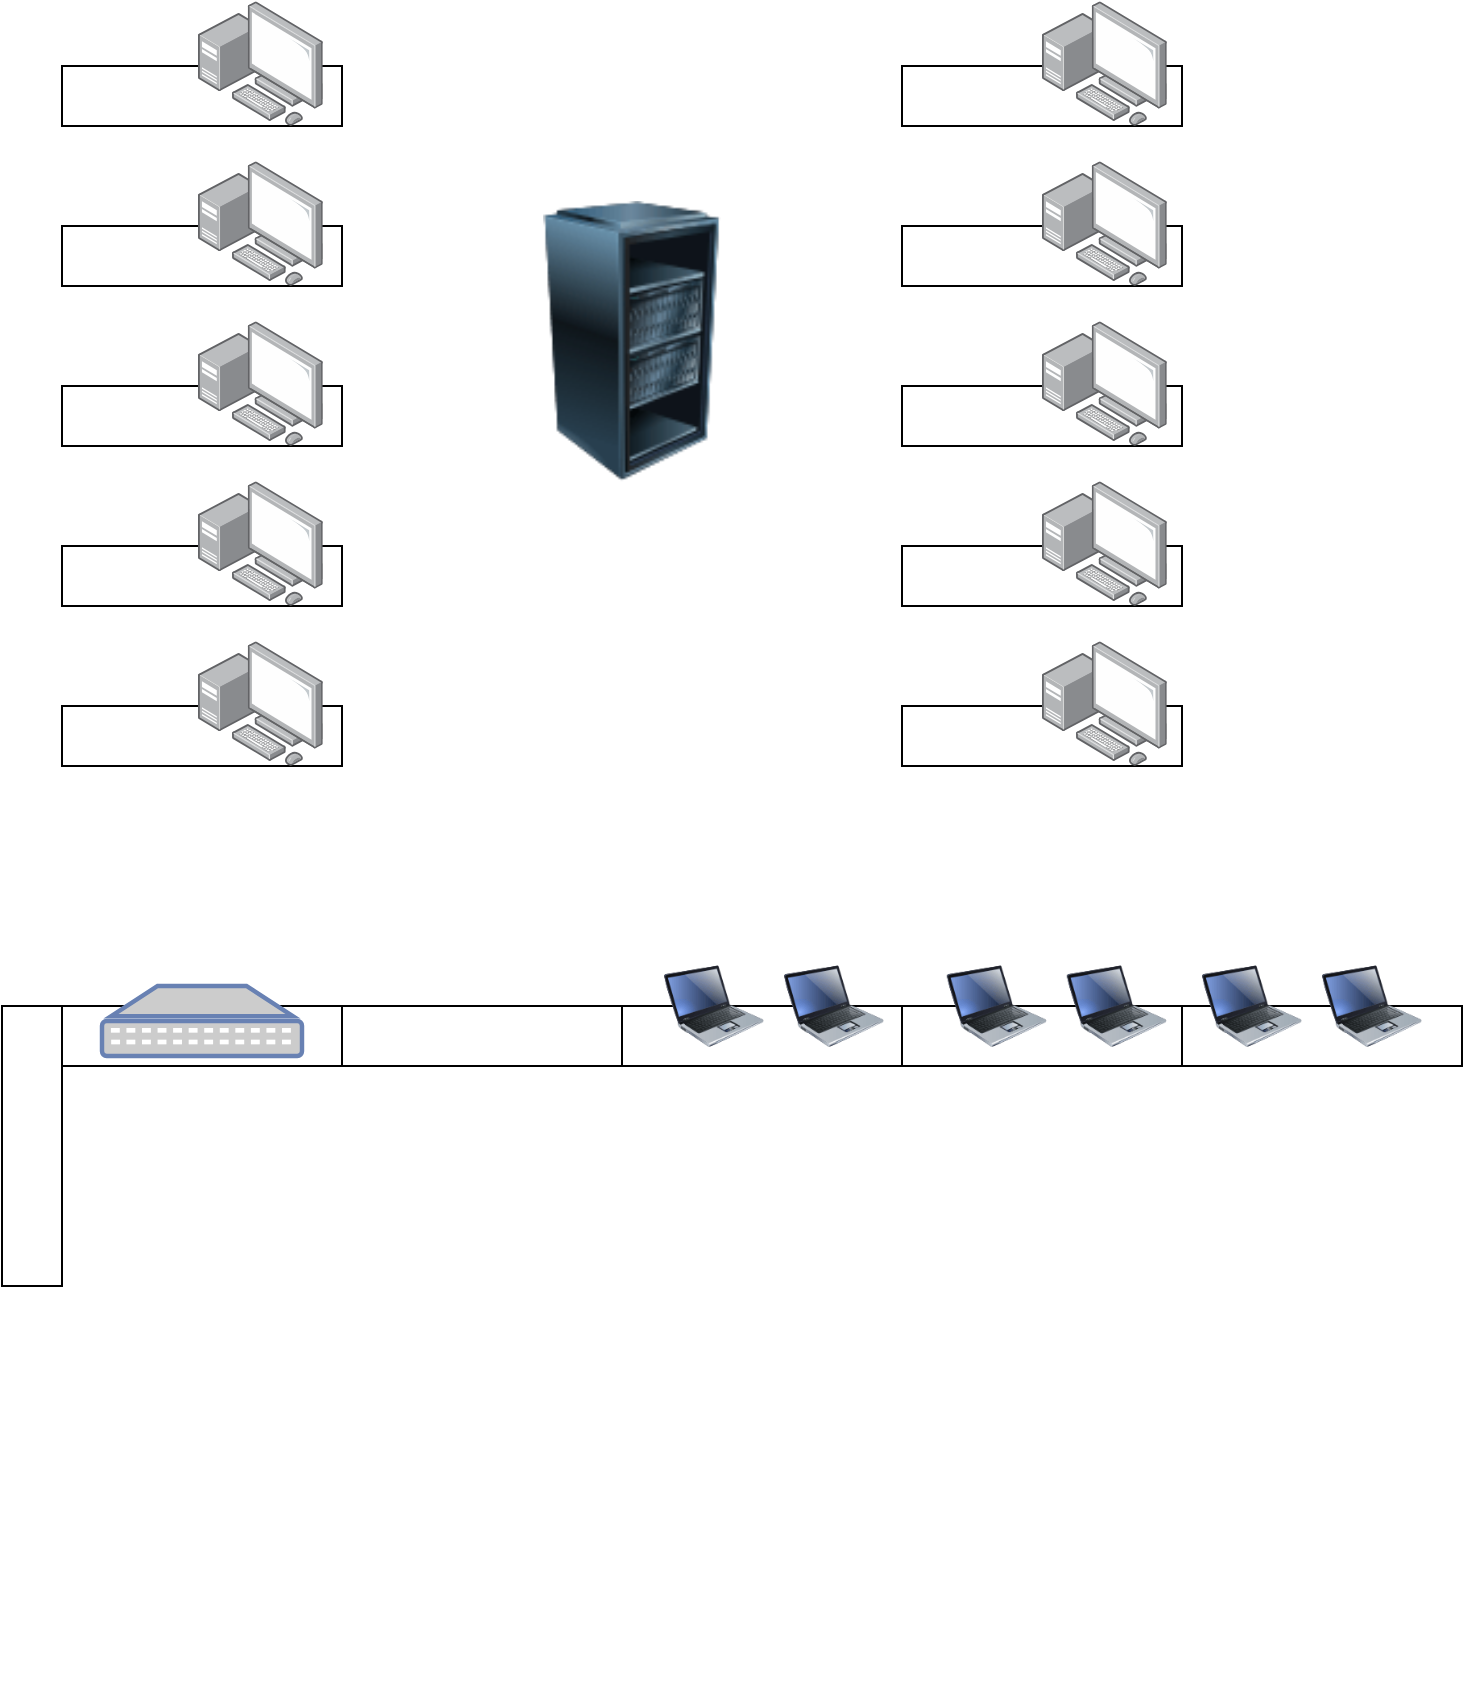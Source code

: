 <mxfile version="16.1.2" type="github">
  <diagram id="5zCuhfwVEnSTou-53F21" name="Page-1">
    <mxGraphModel dx="1977" dy="2632" grid="1" gridSize="10" guides="1" tooltips="1" connect="1" arrows="1" fold="1" page="1" pageScale="1" pageWidth="850" pageHeight="1100" math="0" shadow="0">
      <root>
        <mxCell id="0" />
        <mxCell id="1" parent="0" />
        <mxCell id="A4m7OmumFzDa8KD8eZDD-2" value="" style="rounded=0;whiteSpace=wrap;html=1;" vertex="1" parent="1">
          <mxGeometry x="560" y="810" width="140" height="30" as="geometry" />
        </mxCell>
        <mxCell id="A4m7OmumFzDa8KD8eZDD-3" value="" style="rounded=0;whiteSpace=wrap;html=1;" vertex="1" parent="1">
          <mxGeometry x="560" y="730" width="140" height="30" as="geometry" />
        </mxCell>
        <mxCell id="A4m7OmumFzDa8KD8eZDD-4" value="" style="rounded=0;whiteSpace=wrap;html=1;" vertex="1" parent="1">
          <mxGeometry x="560" y="650" width="140" height="30" as="geometry" />
        </mxCell>
        <mxCell id="A4m7OmumFzDa8KD8eZDD-5" value="" style="rounded=0;whiteSpace=wrap;html=1;" vertex="1" parent="1">
          <mxGeometry x="560" y="570" width="140" height="30" as="geometry" />
        </mxCell>
        <mxCell id="A4m7OmumFzDa8KD8eZDD-6" value="" style="rounded=0;whiteSpace=wrap;html=1;" vertex="1" parent="1">
          <mxGeometry x="560" y="490" width="140" height="30" as="geometry" />
        </mxCell>
        <mxCell id="A4m7OmumFzDa8KD8eZDD-7" value="" style="rounded=0;whiteSpace=wrap;html=1;" vertex="1" parent="1">
          <mxGeometry x="980" y="490" width="140" height="30" as="geometry" />
        </mxCell>
        <mxCell id="A4m7OmumFzDa8KD8eZDD-8" value="" style="rounded=0;whiteSpace=wrap;html=1;" vertex="1" parent="1">
          <mxGeometry x="980" y="570" width="140" height="30" as="geometry" />
        </mxCell>
        <mxCell id="A4m7OmumFzDa8KD8eZDD-9" value="" style="rounded=0;whiteSpace=wrap;html=1;" vertex="1" parent="1">
          <mxGeometry x="980" y="650" width="140" height="30" as="geometry" />
        </mxCell>
        <mxCell id="A4m7OmumFzDa8KD8eZDD-10" value="" style="rounded=0;whiteSpace=wrap;html=1;" vertex="1" parent="1">
          <mxGeometry x="980" y="730" width="140" height="30" as="geometry" />
        </mxCell>
        <mxCell id="A4m7OmumFzDa8KD8eZDD-11" value="" style="rounded=0;whiteSpace=wrap;html=1;" vertex="1" parent="1">
          <mxGeometry x="980" y="810" width="140" height="30" as="geometry" />
        </mxCell>
        <mxCell id="A4m7OmumFzDa8KD8eZDD-13" value="" style="rounded=0;whiteSpace=wrap;html=1;" vertex="1" parent="1">
          <mxGeometry x="560" y="960" width="140" height="30" as="geometry" />
        </mxCell>
        <mxCell id="A4m7OmumFzDa8KD8eZDD-14" value="" style="rounded=0;whiteSpace=wrap;html=1;" vertex="1" parent="1">
          <mxGeometry x="700" y="960" width="140" height="30" as="geometry" />
        </mxCell>
        <mxCell id="A4m7OmumFzDa8KD8eZDD-15" value="" style="rounded=0;whiteSpace=wrap;html=1;" vertex="1" parent="1">
          <mxGeometry x="840" y="960" width="140" height="30" as="geometry" />
        </mxCell>
        <mxCell id="A4m7OmumFzDa8KD8eZDD-16" value="" style="rounded=0;whiteSpace=wrap;html=1;" vertex="1" parent="1">
          <mxGeometry x="980" y="960" width="140" height="30" as="geometry" />
        </mxCell>
        <mxCell id="A4m7OmumFzDa8KD8eZDD-17" value="" style="rounded=0;whiteSpace=wrap;html=1;" vertex="1" parent="1">
          <mxGeometry x="1120" y="960" width="140" height="30" as="geometry" />
        </mxCell>
        <mxCell id="A4m7OmumFzDa8KD8eZDD-18" value="" style="rounded=0;whiteSpace=wrap;html=1;" vertex="1" parent="1">
          <mxGeometry x="530" y="960" width="30" height="140" as="geometry" />
        </mxCell>
        <mxCell id="A4m7OmumFzDa8KD8eZDD-20" value="" style="shape=image;html=1;verticalAlign=top;verticalLabelPosition=bottom;labelBackgroundColor=#ffffff;imageAspect=0;aspect=fixed;image=https://cdn4.iconfinder.com/data/icons/48-bubbles/48/24.TV-128.png" vertex="1" parent="1">
          <mxGeometry x="742" y="1060" width="238" height="238" as="geometry" />
        </mxCell>
        <mxCell id="A4m7OmumFzDa8KD8eZDD-21" value="" style="points=[];aspect=fixed;html=1;align=center;shadow=0;dashed=0;image;image=img/lib/allied_telesis/computer_and_terminals/Personal_Computer_with_Server.svg;" vertex="1" parent="1">
          <mxGeometry x="628" y="457.6" width="62.4" height="62.4" as="geometry" />
        </mxCell>
        <mxCell id="A4m7OmumFzDa8KD8eZDD-22" value="" style="points=[];aspect=fixed;html=1;align=center;shadow=0;dashed=0;image;image=img/lib/allied_telesis/computer_and_terminals/Personal_Computer_with_Server.svg;" vertex="1" parent="1">
          <mxGeometry x="628" y="537.6" width="62.4" height="62.4" as="geometry" />
        </mxCell>
        <mxCell id="A4m7OmumFzDa8KD8eZDD-23" value="" style="points=[];aspect=fixed;html=1;align=center;shadow=0;dashed=0;image;image=img/lib/allied_telesis/computer_and_terminals/Personal_Computer_with_Server.svg;" vertex="1" parent="1">
          <mxGeometry x="628" y="617.6" width="62.4" height="62.4" as="geometry" />
        </mxCell>
        <mxCell id="A4m7OmumFzDa8KD8eZDD-24" value="" style="points=[];aspect=fixed;html=1;align=center;shadow=0;dashed=0;image;image=img/lib/allied_telesis/computer_and_terminals/Personal_Computer_with_Server.svg;" vertex="1" parent="1">
          <mxGeometry x="628" y="697.6" width="62.4" height="62.4" as="geometry" />
        </mxCell>
        <mxCell id="A4m7OmumFzDa8KD8eZDD-25" value="" style="points=[];aspect=fixed;html=1;align=center;shadow=0;dashed=0;image;image=img/lib/allied_telesis/computer_and_terminals/Personal_Computer_with_Server.svg;" vertex="1" parent="1">
          <mxGeometry x="628" y="777.6" width="62.4" height="62.4" as="geometry" />
        </mxCell>
        <mxCell id="A4m7OmumFzDa8KD8eZDD-26" value="" style="points=[];aspect=fixed;html=1;align=center;shadow=0;dashed=0;image;image=img/lib/allied_telesis/computer_and_terminals/Personal_Computer_with_Server.svg;" vertex="1" parent="1">
          <mxGeometry x="1050" y="457.6" width="62.4" height="62.4" as="geometry" />
        </mxCell>
        <mxCell id="A4m7OmumFzDa8KD8eZDD-27" value="" style="points=[];aspect=fixed;html=1;align=center;shadow=0;dashed=0;image;image=img/lib/allied_telesis/computer_and_terminals/Personal_Computer_with_Server.svg;" vertex="1" parent="1">
          <mxGeometry x="1050" y="537.6" width="62.4" height="62.4" as="geometry" />
        </mxCell>
        <mxCell id="A4m7OmumFzDa8KD8eZDD-28" value="" style="points=[];aspect=fixed;html=1;align=center;shadow=0;dashed=0;image;image=img/lib/allied_telesis/computer_and_terminals/Personal_Computer_with_Server.svg;" vertex="1" parent="1">
          <mxGeometry x="1050" y="617.6" width="62.4" height="62.4" as="geometry" />
        </mxCell>
        <mxCell id="A4m7OmumFzDa8KD8eZDD-29" value="" style="points=[];aspect=fixed;html=1;align=center;shadow=0;dashed=0;image;image=img/lib/allied_telesis/computer_and_terminals/Personal_Computer_with_Server.svg;" vertex="1" parent="1">
          <mxGeometry x="1050" y="697.6" width="62.4" height="62.4" as="geometry" />
        </mxCell>
        <mxCell id="A4m7OmumFzDa8KD8eZDD-30" value="" style="points=[];aspect=fixed;html=1;align=center;shadow=0;dashed=0;image;image=img/lib/allied_telesis/computer_and_terminals/Personal_Computer_with_Server.svg;" vertex="1" parent="1">
          <mxGeometry x="1050" y="777.6" width="62.4" height="62.4" as="geometry" />
        </mxCell>
        <mxCell id="A4m7OmumFzDa8KD8eZDD-31" value="" style="image;html=1;image=img/lib/clip_art/computers/Server_Rack_Partial_128x128.png" vertex="1" parent="1">
          <mxGeometry x="790" y="557.6" width="110" height="140" as="geometry" />
        </mxCell>
        <mxCell id="A4m7OmumFzDa8KD8eZDD-32" value="" style="image;html=1;image=img/lib/clip_art/computers/Laptop_128x128.png" vertex="1" parent="1">
          <mxGeometry x="1190" y="930" width="50" height="60" as="geometry" />
        </mxCell>
        <mxCell id="A4m7OmumFzDa8KD8eZDD-37" value="" style="image;html=1;image=img/lib/clip_art/computers/Laptop_128x128.png" vertex="1" parent="1">
          <mxGeometry x="1130" y="930" width="50" height="60" as="geometry" />
        </mxCell>
        <mxCell id="A4m7OmumFzDa8KD8eZDD-38" value="" style="image;html=1;image=img/lib/clip_art/computers/Laptop_128x128.png" vertex="1" parent="1">
          <mxGeometry x="1002.4" y="930" width="50" height="60" as="geometry" />
        </mxCell>
        <mxCell id="A4m7OmumFzDa8KD8eZDD-39" value="" style="image;html=1;image=img/lib/clip_art/computers/Laptop_128x128.png" vertex="1" parent="1">
          <mxGeometry x="1062.4" y="930" width="50" height="60" as="geometry" />
        </mxCell>
        <mxCell id="A4m7OmumFzDa8KD8eZDD-40" value="" style="image;html=1;image=img/lib/clip_art/computers/Laptop_128x128.png" vertex="1" parent="1">
          <mxGeometry x="861" y="930" width="50" height="60" as="geometry" />
        </mxCell>
        <mxCell id="A4m7OmumFzDa8KD8eZDD-41" value="" style="image;html=1;image=img/lib/clip_art/computers/Laptop_128x128.png" vertex="1" parent="1">
          <mxGeometry x="921.0" y="930" width="50" height="60" as="geometry" />
        </mxCell>
        <mxCell id="A4m7OmumFzDa8KD8eZDD-42" value="" style="shape=image;html=1;verticalAlign=top;verticalLabelPosition=bottom;labelBackgroundColor=#ffffff;imageAspect=0;aspect=fixed;image=https://cdn1.iconfinder.com/data/icons/100-basic-for-user-interface/32/29-Screen-128.png" vertex="1" parent="1">
          <mxGeometry x="775" y="930" width="60" height="60" as="geometry" />
        </mxCell>
        <mxCell id="A4m7OmumFzDa8KD8eZDD-43" value="" style="shape=image;html=1;verticalAlign=top;verticalLabelPosition=bottom;labelBackgroundColor=#ffffff;imageAspect=0;aspect=fixed;image=https://cdn1.iconfinder.com/data/icons/100-basic-for-user-interface/32/29-Screen-128.png" vertex="1" parent="1">
          <mxGeometry x="707" y="930" width="60" height="60" as="geometry" />
        </mxCell>
        <mxCell id="A4m7OmumFzDa8KD8eZDD-44" value="" style="fontColor=#0066CC;verticalAlign=top;verticalLabelPosition=bottom;labelPosition=center;align=center;html=1;outlineConnect=0;fillColor=#CCCCCC;strokeColor=#6881B3;gradientColor=none;gradientDirection=north;strokeWidth=2;shape=mxgraph.networks.patch_panel;" vertex="1" parent="1">
          <mxGeometry x="580" y="950" width="100" height="35" as="geometry" />
        </mxCell>
      </root>
    </mxGraphModel>
  </diagram>
</mxfile>
